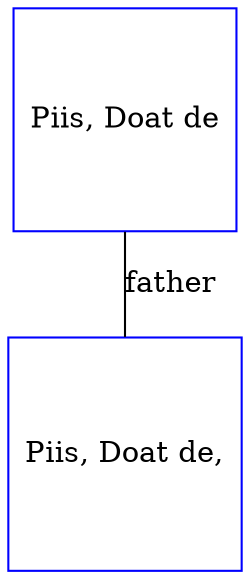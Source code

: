 digraph D {
    edge [dir=none];    node [shape=box];    "012887"   [label="Piis, Doat de,", shape=box, regular=1, color="blue"] ;
"012888"   [label="Piis, Doat de", shape=box, regular=1, color="blue"] ;
012888->012887 [label="father",arrowsize=0.0]; 
}